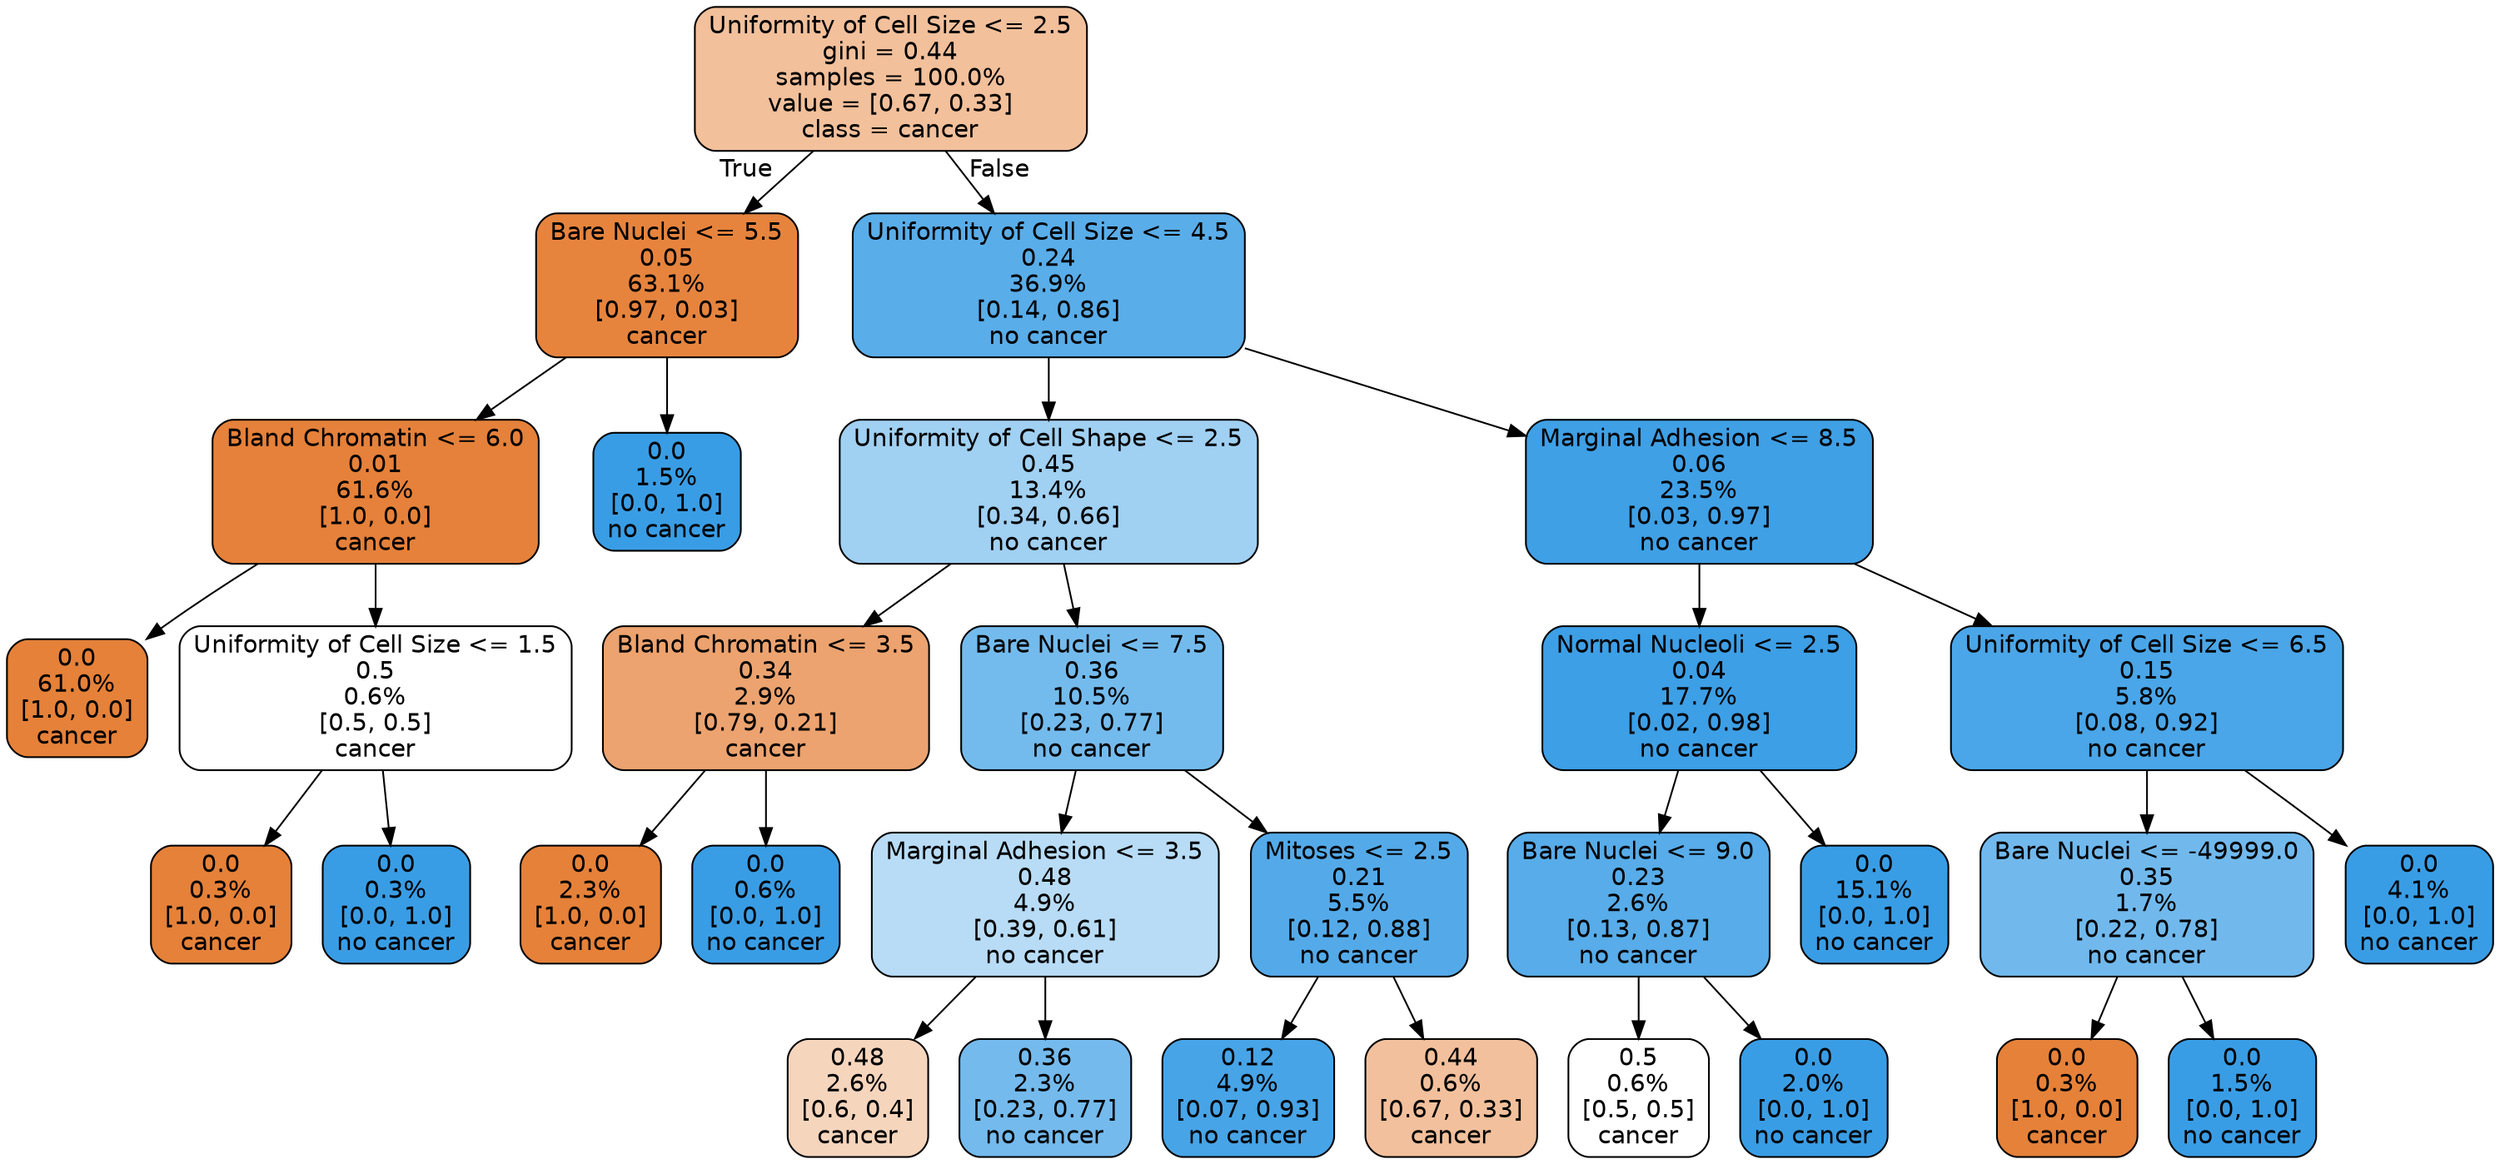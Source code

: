 digraph Tree {
node [shape=box, style="filled, rounded", color="black", fontname=helvetica] ;
edge [fontname=helvetica] ;
0 [label="Uniformity of Cell Size <= 2.5\ngini = 0.44\nsamples = 100.0%\nvalue = [0.67, 0.33]\nclass = cancer", fillcolor="#e5813980"] ;
1 [label="Bare Nuclei <= 5.5\n0.05\n63.1%\n[0.97, 0.03]\ncancer", fillcolor="#e58139f8"] ;
0 -> 1 [labeldistance=2.5, labelangle=45, headlabel="True"] ;
2 [label="Bland Chromatin <= 6.0\n0.01\n61.6%\n[1.0, 0.0]\ncancer", fillcolor="#e58139fe"] ;
1 -> 2 ;
3 [label="0.0\n61.0%\n[1.0, 0.0]\ncancer", fillcolor="#e58139ff"] ;
2 -> 3 ;
4 [label="Uniformity of Cell Size <= 1.5\n0.5\n0.6%\n[0.5, 0.5]\ncancer", fillcolor="#e5813900"] ;
2 -> 4 ;
5 [label="0.0\n0.3%\n[1.0, 0.0]\ncancer", fillcolor="#e58139ff"] ;
4 -> 5 ;
6 [label="0.0\n0.3%\n[0.0, 1.0]\nno cancer", fillcolor="#399de5ff"] ;
4 -> 6 ;
7 [label="0.0\n1.5%\n[0.0, 1.0]\nno cancer", fillcolor="#399de5ff"] ;
1 -> 7 ;
8 [label="Uniformity of Cell Size <= 4.5\n0.24\n36.9%\n[0.14, 0.86]\nno cancer", fillcolor="#399de5d6"] ;
0 -> 8 [labeldistance=2.5, labelangle=-45, headlabel="False"] ;
9 [label="Uniformity of Cell Shape <= 2.5\n0.45\n13.4%\n[0.34, 0.66]\nno cancer", fillcolor="#399de57a"] ;
8 -> 9 ;
10 [label="Bland Chromatin <= 3.5\n0.34\n2.9%\n[0.79, 0.21]\ncancer", fillcolor="#e58139b9"] ;
9 -> 10 ;
11 [label="0.0\n2.3%\n[1.0, 0.0]\ncancer", fillcolor="#e58139ff"] ;
10 -> 11 ;
12 [label="0.0\n0.6%\n[0.0, 1.0]\nno cancer", fillcolor="#399de5ff"] ;
10 -> 12 ;
13 [label="Bare Nuclei <= 7.5\n0.36\n10.5%\n[0.23, 0.77]\nno cancer", fillcolor="#399de5b2"] ;
9 -> 13 ;
14 [label="Marginal Adhesion <= 3.5\n0.48\n4.9%\n[0.39, 0.61]\nno cancer", fillcolor="#399de55b"] ;
13 -> 14 ;
15 [label="0.48\n2.6%\n[0.6, 0.4]\ncancer", fillcolor="#e5813955"] ;
14 -> 15 ;
16 [label="0.36\n2.3%\n[0.23, 0.77]\nno cancer", fillcolor="#399de5b3"] ;
14 -> 16 ;
17 [label="Mitoses <= 2.5\n0.21\n5.5%\n[0.12, 0.88]\nno cancer", fillcolor="#399de5dc"] ;
13 -> 17 ;
18 [label="0.12\n4.9%\n[0.07, 0.93]\nno cancer", fillcolor="#399de5ed"] ;
17 -> 18 ;
19 [label="0.44\n0.6%\n[0.67, 0.33]\ncancer", fillcolor="#e581397f"] ;
17 -> 19 ;
20 [label="Marginal Adhesion <= 8.5\n0.06\n23.5%\n[0.03, 0.97]\nno cancer", fillcolor="#399de5f7"] ;
8 -> 20 ;
21 [label="Normal Nucleoli <= 2.5\n0.04\n17.7%\n[0.02, 0.98]\nno cancer", fillcolor="#399de5fa"] ;
20 -> 21 ;
22 [label="Bare Nuclei <= 9.0\n0.23\n2.6%\n[0.13, 0.87]\nno cancer", fillcolor="#399de5d8"] ;
21 -> 22 ;
23 [label="0.5\n0.6%\n[0.5, 0.5]\ncancer", fillcolor="#e5813900"] ;
22 -> 23 ;
24 [label="0.0\n2.0%\n[0.0, 1.0]\nno cancer", fillcolor="#399de5ff"] ;
22 -> 24 ;
25 [label="0.0\n15.1%\n[0.0, 1.0]\nno cancer", fillcolor="#399de5ff"] ;
21 -> 25 ;
26 [label="Uniformity of Cell Size <= 6.5\n0.15\n5.8%\n[0.08, 0.92]\nno cancer", fillcolor="#399de5e9"] ;
20 -> 26 ;
27 [label="Bare Nuclei <= -49999.0\n0.35\n1.7%\n[0.22, 0.78]\nno cancer", fillcolor="#399de5b6"] ;
26 -> 27 ;
28 [label="0.0\n0.3%\n[1.0, 0.0]\ncancer", fillcolor="#e58139ff"] ;
27 -> 28 ;
29 [label="0.0\n1.5%\n[0.0, 1.0]\nno cancer", fillcolor="#399de5ff"] ;
27 -> 29 ;
30 [label="0.0\n4.1%\n[0.0, 1.0]\nno cancer", fillcolor="#399de5ff"] ;
26 -> 30 ;
}